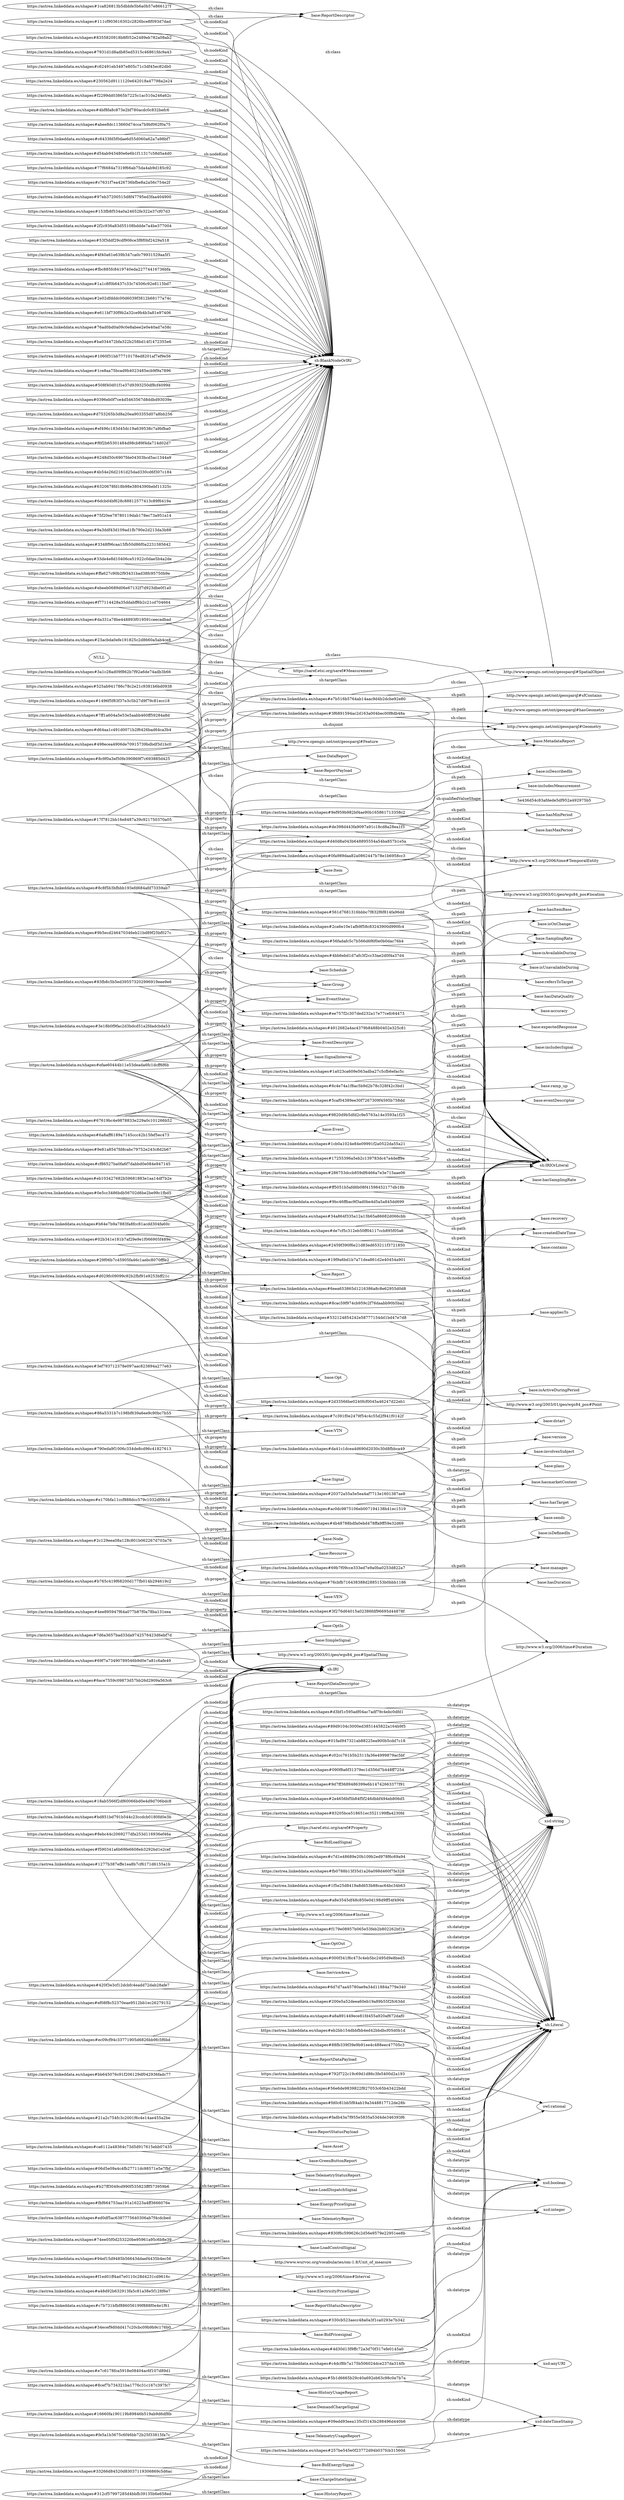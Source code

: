 digraph ar2dtool_diagram { 
rankdir=LR;
size="1501"
	"https://astrea.linkeddata.es/shapes#eb103427682b59681883e1aa14df7b2e" -> "base:Item" [ label = "sh:targetClass" ];
	"https://astrea.linkeddata.es/shapes#eb103427682b59681883e1aa14df7b2e" -> "sh:IRI" [ label = "sh:nodeKind" ];
	"https://astrea.linkeddata.es/shapes#76ad0bd0a09c0e8abee2e0e40ad7e58c" -> "sh:BlankNodeOrIRI" [ label = "sh:nodeKind" ];
	"https://astrea.linkeddata.es/shapes#ba034472bfa322b258bd14f1472355e6" -> "sh:BlankNodeOrIRI" [ label = "sh:nodeKind" ];
	"https://astrea.linkeddata.es/shapes#1060f31bb77710178ed8201af7ef9e56" -> "sh:BlankNodeOrIRI" [ label = "sh:nodeKind" ];
	"https://astrea.linkeddata.es/shapes#6a8aff6189a7145ccc42b15fef5ec473" -> "https://saref.etsi.org/saref#Measurement" [ label = "sh:targetClass" ];
	"https://astrea.linkeddata.es/shapes#6a8aff6189a7145ccc42b15fef5ec473" -> "sh:IRI" [ label = "sh:nodeKind" ];
	"https://astrea.linkeddata.es/shapes#83fb8c5b5ed395573202996919eee9e6" -> "base:ReportPayload" [ label = "sh:targetClass" ];
	"https://astrea.linkeddata.es/shapes#83fb8c5b5ed395573202996919eee9e6" -> "https://astrea.linkeddata.es/shapes#1a023ca609e563adba27c5cfb6efac5c" [ label = "sh:property" ];
	"https://astrea.linkeddata.es/shapes#83fb8c5b5ed395573202996919eee9e6" -> "https://astrea.linkeddata.es/shapes#6c4e74a1f8ac5b9d2b78c328f42c3bd1" [ label = "sh:property" ];
	"https://astrea.linkeddata.es/shapes#83fb8c5b5ed395573202996919eee9e6" -> "sh:IRI" [ label = "sh:nodeKind" ];
	"https://astrea.linkeddata.es/shapes#200e5a52deea60eb19a89b55f2fc63dd" -> "sh:Literal" [ label = "sh:nodeKind" ];
	"https://astrea.linkeddata.es/shapes#200e5a52deea60eb19a89b55f2fc63dd" -> "xsd:string" [ label = "sh:datatype" ];
	"https://astrea.linkeddata.es/shapes#1ce8aa75bcad9b4023485ecb9f9a7896" -> "sh:BlankNodeOrIRI" [ label = "sh:nodeKind" ];
	"https://astrea.linkeddata.es/shapes#bd851bd791b544c23ccdcb0180fd0e3b" -> "http://www.w3.org/2006/time#Duration" [ label = "sh:targetClass" ];
	"https://astrea.linkeddata.es/shapes#bd851bd791b544c23ccdcb0180fd0e3b" -> "sh:IRI" [ label = "sh:nodeKind" ];
	"https://astrea.linkeddata.es/shapes#000f341f6c473c4eb5bc2495d9e8bed5" -> "sh:Literal" [ label = "sh:nodeKind" ];
	"https://astrea.linkeddata.es/shapes#000f341f6c473c4eb5bc2495d9e8bed5" -> "xsd:string" [ label = "sh:datatype" ];
	"https://astrea.linkeddata.es/shapes#da41c1dcea4d690d2030c30d8fbbca49" -> "base:sends" [ label = "sh:path" ];
	"https://astrea.linkeddata.es/shapes#da41c1dcea4d690d2030c30d8fbbca49" -> "sh:IRIOrLiteral" [ label = "sh:nodeKind" ];
	"https://astrea.linkeddata.es/shapes#7d6a3657bad33da9742576423d6ebf7d" -> "base:OptIn" [ label = "sh:targetClass" ];
	"https://astrea.linkeddata.es/shapes#7d6a3657bad33da9742576423d6ebf7d" -> "sh:IRI" [ label = "sh:nodeKind" ];
	"https://astrea.linkeddata.es/shapes#498ecea4906de70915739bdbdf3d1bc0" -> "http://www.opengis.net/ont/geosparql#SpatialObject" [ label = "sh:targetClass" ];
	"https://astrea.linkeddata.es/shapes#498ecea4906de70915739bdbdf3d1bc0" -> "https://astrea.linkeddata.es/shapes#561d7681316bbbc7f832f6f814fa96dd" [ label = "sh:property" ];
	"https://astrea.linkeddata.es/shapes#498ecea4906de70915739bdbdf3d1bc0" -> "https://astrea.linkeddata.es/shapes#e7b516b5764ab14aac9d4b2dcbe92e80" [ label = "sh:property" ];
	"https://astrea.linkeddata.es/shapes#498ecea4906de70915739bdbdf3d1bc0" -> "sh:IRI" [ label = "sh:nodeKind" ];
	"https://astrea.linkeddata.es/shapes#fb0788b13f35d1a26a098d460f7fe328" -> "sh:Literal" [ label = "sh:nodeKind" ];
	"https://astrea.linkeddata.es/shapes#fb0788b13f35d1a26a098d460f7fe328" -> "xsd:string" [ label = "sh:datatype" ];
	"https://astrea.linkeddata.es/shapes#830f6c599626c2d56e9579e22951ee8b" -> "sh:Literal" [ label = "sh:nodeKind" ];
	"https://astrea.linkeddata.es/shapes#830f6c599626c2d56e9579e22951ee8b" -> "xsd:integer" [ label = "sh:datatype" ];
	"https://astrea.linkeddata.es/shapes#9bc46ffbac9f3ad0be4d5a5a845dd699" -> "base:createdDateTime" [ label = "sh:path" ];
	"https://astrea.linkeddata.es/shapes#9bc46ffbac9f3ad0be4d5a5a845dd699" -> "sh:IRIOrLiteral" [ label = "sh:nodeKind" ];
	"https://astrea.linkeddata.es/shapes#4d30d13f9ffc72a3d70f317efe0145a0" -> "sh:Literal" [ label = "sh:nodeKind" ];
	"https://astrea.linkeddata.es/shapes#4d30d13f9ffc72a3d70f317efe0145a0" -> "xsd:boolean" [ label = "sh:datatype" ];
	"https://astrea.linkeddata.es/shapes#de398d443fa9097a91c18cd8a28ea1f3" -> "5e436d54c83afdede5df952a492975b5" [ label = "sh:qualifiedValueShape" ];
	"https://astrea.linkeddata.es/shapes#de398d443fa9097a91c18cd8a28ea1f3" -> "base:includesMeasurement" [ label = "sh:path" ];
	"https://astrea.linkeddata.es/shapes#de398d443fa9097a91c18cd8a28ea1f3" -> "sh:IRIOrLiteral" [ label = "sh:nodeKind" ];
	"https://astrea.linkeddata.es/shapes#8c9f0a3ef50fe390869f7c693885d425" -> "http://www.opengis.net/ont/geosparql#Feature" [ label = "sh:targetClass" ];
	"https://astrea.linkeddata.es/shapes#8c9f0a3ef50fe390869f7c693885d425" -> "https://astrea.linkeddata.es/shapes#3f6891594ac2d163a004bec00f8db48a" [ label = "sh:property" ];
	"https://astrea.linkeddata.es/shapes#8c9f0a3ef50fe390869f7c693885d425" -> "sh:IRI" [ label = "sh:nodeKind" ];
	"https://astrea.linkeddata.es/shapes#8c9f0a3ef50fe390869f7c693885d425" -> "http://www.opengis.net/ont/geosparql#Geometry" [ label = "sh:disjoint" ];
	"https://astrea.linkeddata.es/shapes#8cac59f974cb959c2f76daabb90b5ba2" -> "base:version" [ label = "sh:path" ];
	"https://astrea.linkeddata.es/shapes#8cac59f974cb959c2f76daabb90b5ba2" -> "sh:IRIOrLiteral" [ label = "sh:nodeKind" ];
	"https://astrea.linkeddata.es/shapes#8cac59f974cb959c2f76daabb90b5ba2" -> "xsd:string" [ label = "sh:datatype" ];
	"https://astrea.linkeddata.es/shapes#c02cc761b5b2311fa36e4999879ac5bf" -> "sh:Literal" [ label = "sh:nodeKind" ];
	"https://astrea.linkeddata.es/shapes#c02cc761b5b2311fa36e4999879ac5bf" -> "xsd:string" [ label = "sh:datatype" ];
	"https://astrea.linkeddata.es/shapes#508f40d01f1e37d9393250df8cf4099d" -> "sh:BlankNodeOrIRI" [ label = "sh:nodeKind" ];
	"https://astrea.linkeddata.es/shapes#9b5ecd246470346eb21bd89f25bf027c" -> "base:Schedule" [ label = "sh:targetClass" ];
	"https://astrea.linkeddata.es/shapes#9b5ecd246470346eb21bd89f25bf027c" -> "https://astrea.linkeddata.es/shapes#4912682a4ac4379b8488b0402e325c81" [ label = "sh:property" ];
	"https://astrea.linkeddata.es/shapes#9b5ecd246470346eb21bd89f25bf027c" -> "https://astrea.linkeddata.es/shapes#ee757f2c307ded232a17e77cefc64473" [ label = "sh:property" ];
	"https://astrea.linkeddata.es/shapes#9b5ecd246470346eb21bd89f25bf027c" -> "https://astrea.linkeddata.es/shapes#4bb6ebd1d7afc3f2cc33ae2d0f4a37d4" [ label = "sh:property" ];
	"https://astrea.linkeddata.es/shapes#9b5ecd246470346eb21bd89f25bf027c" -> "sh:IRI" [ label = "sh:nodeKind" ];
	"https://astrea.linkeddata.es/shapes#792f722c19c69d1d86c3fe5400d2a193" -> "sh:Literal" [ label = "sh:nodeKind" ];
	"https://astrea.linkeddata.es/shapes#792f722c19c69d1d86c3fe5400d2a193" -> "owl:rational" [ label = "sh:datatype" ];
	"https://astrea.linkeddata.es/shapes#0396eb0f7ce4d5463567d8ddbd93039e" -> "sh:BlankNodeOrIRI" [ label = "sh:nodeKind" ];
	"https://astrea.linkeddata.es/shapes#8c8f5b3bfbbb193efd684afd73359ab7" -> "https://astrea.linkeddata.es/shapes#2ca6e10e1afb9f58c83243900d990fc4" [ label = "sh:property" ];
	"https://astrea.linkeddata.es/shapes#8c8f5b3bfbbb193efd684afd73359ab7" -> "https://astrea.linkeddata.es/shapes#d40d8a043b648895554a54ba857b1e5a" [ label = "sh:property" ];
	"https://astrea.linkeddata.es/shapes#8c8f5b3bfbbb193efd684afd73359ab7" -> "sh:IRI" [ label = "sh:nodeKind" ];
	"https://astrea.linkeddata.es/shapes#8c8f5b3bfbbb193efd684afd73359ab7" -> "base:SamplingRate" [ label = "sh:targetClass" ];
	"https://astrea.linkeddata.es/shapes#8c8f5b3bfbbb193efd684afd73359ab7" -> "https://astrea.linkeddata.es/shapes#0fa989daa82a0862447b78e1b6958cc3" [ label = "sh:property" ];
	"https://astrea.linkeddata.es/shapes#8c8f5b3bfbbb193efd684afd73359ab7" -> "https://astrea.linkeddata.es/shapes#56fadafc5c7b566d6f6f0e0b0dac76b4" [ label = "sh:property" ];
	"https://astrea.linkeddata.es/shapes#da331a78be448893f019591ceecadbad" -> "sh:BlankNodeOrIRI" [ label = "sh:nodeKind" ];
	"https://astrea.linkeddata.es/shapes#da331a78be448893f019591ceecadbad" -> "https://saref.etsi.org/saref#Measurement" [ label = "sh:class" ];
	"https://astrea.linkeddata.es/shapes#6ace7559c09873d57bb26d2909a563c6" -> "http://www.w3.org/2003/01/geo/wgs84_pos#SpatialThing" [ label = "sh:targetClass" ];
	"https://astrea.linkeddata.es/shapes#6ace7559c09873d57bb26d2909a563c6" -> "sh:IRI" [ label = "sh:nodeKind" ];
	"https://astrea.linkeddata.es/shapes#69b7f09cce333ed7e9a0ba0253d822a7" -> "base:manages" [ label = "sh:path" ];
	"https://astrea.linkeddata.es/shapes#69b7f09cce333ed7e9a0ba0253d822a7" -> "sh:IRIOrLiteral" [ label = "sh:nodeKind" ];
	"https://astrea.linkeddata.es/shapes#3e18b0f9fac2d3bdcd51a2fdadcbda53" -> "http://www.w3.org/2006/time#TemporalEntity" [ label = "sh:targetClass" ];
	"https://astrea.linkeddata.es/shapes#3e18b0f9fac2d3bdcd51a2fdadcbda53" -> "sh:IRI" [ label = "sh:nodeKind" ];
	"https://astrea.linkeddata.es/shapes#88fb339f39e9b91ee4c488eec47705c3" -> "sh:Literal" [ label = "sh:nodeKind" ];
	"https://astrea.linkeddata.es/shapes#88fb339f39e9b91ee4c488eec47705c3" -> "xsd:boolean" [ label = "sh:datatype" ];
	"https://astrea.linkeddata.es/shapes#9ef959b982bf4ae90b165861713358c2" -> "base:isDescribedIn" [ label = "sh:path" ];
	"https://astrea.linkeddata.es/shapes#9ef959b982bf4ae90b165861713358c2" -> "sh:IRIOrLiteral" [ label = "sh:nodeKind" ];
	"https://astrea.linkeddata.es/shapes#9ef959b982bf4ae90b165861713358c2" -> "base:MetadataReport" [ label = "sh:class" ];
	"https://astrea.linkeddata.es/shapes#c4dcf8b7a175b506024dce237da314fb" -> "sh:Literal" [ label = "sh:nodeKind" ];
	"https://astrea.linkeddata.es/shapes#c4dcf8b7a175b506024dce237da314fb" -> "xsd:anyURI" [ label = "sh:datatype" ];
	"https://astrea.linkeddata.es/shapes#20372a55a5e5ea4af7713e1601387ae8" -> "base:hasTarget" [ label = "sh:path" ];
	"https://astrea.linkeddata.es/shapes#20372a55a5e5ea4af7713e1601387ae8" -> "sh:IRIOrLiteral" [ label = "sh:nodeKind" ];
	"https://astrea.linkeddata.es/shapes#d753265b3d8a20ea903355d07a8bb256" -> "sh:BlankNodeOrIRI" [ label = "sh:nodeKind" ];
	"https://astrea.linkeddata.es/shapes#efae60444b11e53deada6fc1dcff6f6b" -> "https://astrea.linkeddata.es/shapes#9bc46ffbac9f3ad0be4d5a5a845dd699" [ label = "sh:property" ];
	"https://astrea.linkeddata.es/shapes#efae60444b11e53deada6fc1dcff6f6b" -> "https://astrea.linkeddata.es/shapes#9820d9b5dfd2c9e5763a14e3593a1f25" [ label = "sh:property" ];
	"https://astrea.linkeddata.es/shapes#efae60444b11e53deada6fc1dcff6f6b" -> "https://astrea.linkeddata.es/shapes#1cb0a1024e84e09991f2a0522da55a21" [ label = "sh:property" ];
	"https://astrea.linkeddata.es/shapes#efae60444b11e53deada6fc1dcff6f6b" -> "https://astrea.linkeddata.es/shapes#17255396a5eb2c139783dc47a4deff9e" [ label = "sh:property" ];
	"https://astrea.linkeddata.es/shapes#efae60444b11e53deada6fc1dcff6f6b" -> "base:Event" [ label = "sh:targetClass" ];
	"https://astrea.linkeddata.es/shapes#efae60444b11e53deada6fc1dcff6f6b" -> "sh:IRI" [ label = "sh:nodeKind" ];
	"https://astrea.linkeddata.es/shapes#efae60444b11e53deada6fc1dcff6f6b" -> "https://astrea.linkeddata.es/shapes#ff5051b5afd6b08f41598452177db18b" [ label = "sh:property" ];
	"https://astrea.linkeddata.es/shapes#efae60444b11e53deada6fc1dcff6f6b" -> "https://astrea.linkeddata.es/shapes#5caf04389ee30f7267309f4595b758dd" [ label = "sh:property" ];
	"https://astrea.linkeddata.es/shapes#efae60444b11e53deada6fc1dcff6f6b" -> "https://astrea.linkeddata.es/shapes#8cac59f974cb959c2f76daabb90b5ba2" [ label = "sh:property" ];
	"https://astrea.linkeddata.es/shapes#01fad947321ab88225ea900b5cdd7c18" -> "sh:Literal" [ label = "sh:nodeKind" ];
	"https://astrea.linkeddata.es/shapes#01fad947321ab88225ea900b5cdd7c18" -> "xsd:string" [ label = "sh:datatype" ];
	"https://astrea.linkeddata.es/shapes#ef496c183d45dc19a639538c7a9bfba0" -> "sh:BlankNodeOrIRI" [ label = "sh:nodeKind" ];
	"https://astrea.linkeddata.es/shapes#f6f2b65301484d98cb89f4da714d02d7" -> "sh:BlankNodeOrIRI" [ label = "sh:nodeKind" ];
	"https://astrea.linkeddata.es/shapes#17f7812bb16e8487a39c921750370a05" -> "base:DataReport" [ label = "sh:targetClass" ];
	"https://astrea.linkeddata.es/shapes#17f7812bb16e8487a39c921750370a05" -> "https://astrea.linkeddata.es/shapes#9ef959b982bf4ae90b165861713358c2" [ label = "sh:property" ];
	"https://astrea.linkeddata.es/shapes#17f7812bb16e8487a39c921750370a05" -> "https://astrea.linkeddata.es/shapes#de398d443fa9097a91c18cd8a28ea1f3" [ label = "sh:property" ];
	"https://astrea.linkeddata.es/shapes#17f7812bb16e8487a39c921750370a05" -> "sh:IRI" [ label = "sh:nodeKind" ];
	"https://astrea.linkeddata.es/shapes#6248d50c6907fde04303bcd5ac1344a9" -> "sh:BlankNodeOrIRI" [ label = "sh:nodeKind" ];
	"https://astrea.linkeddata.es/shapes#4b54e26d2161d25dad330cd6f307c184" -> "sh:BlankNodeOrIRI" [ label = "sh:nodeKind" ];
	"https://astrea.linkeddata.es/shapes#69f7a73490789546b9d0e7a81c6afe49" -> "base:SimpleSignal" [ label = "sh:targetClass" ];
	"https://astrea.linkeddata.es/shapes#69f7a73490789546b9d0e7a81c6afe49" -> "sh:IRI" [ label = "sh:nodeKind" ];
	"https://astrea.linkeddata.es/shapes#34a864f335a12a13b65a86682d066cbb" -> "base:contains" [ label = "sh:path" ];
	"https://astrea.linkeddata.es/shapes#34a864f335a12a13b65a86682d066cbb" -> "sh:IRIOrLiteral" [ label = "sh:nodeKind" ];
	"https://astrea.linkeddata.es/shapes#ee757f2c307ded232a17e77cefc64473" -> "base:isUnavailableDuring" [ label = "sh:path" ];
	"https://astrea.linkeddata.es/shapes#ee757f2c307ded232a17e77cefc64473" -> "sh:IRIOrLiteral" [ label = "sh:nodeKind" ];
	"https://astrea.linkeddata.es/shapes#6320678fd18b98e3804390bebf11325c" -> "sh:BlankNodeOrIRI" [ label = "sh:nodeKind" ];
	"https://astrea.linkeddata.es/shapes#420f3e3cf12dcbfc4eadd72dab28afe7" -> "base:OptOut" [ label = "sh:targetClass" ];
	"https://astrea.linkeddata.es/shapes#420f3e3cf12dcbfc4eadd72dab28afe7" -> "sh:IRI" [ label = "sh:nodeKind" ];
	"https://astrea.linkeddata.es/shapes#6dcbd4bf628c88812577413c89f6419a" -> "sh:BlankNodeOrIRI" [ label = "sh:nodeKind" ];
	"https://astrea.linkeddata.es/shapes#8cef7b734321ba1776c31c167c397fc7" -> "base:DemandChargeSignal" [ label = "sh:targetClass" ];
	"https://astrea.linkeddata.es/shapes#8cef7b734321ba1776c31c167c397fc7" -> "sh:IRI" [ label = "sh:nodeKind" ];
	"https://astrea.linkeddata.es/shapes#56e6de9839822f827053c65b43422bdd" -> "sh:Literal" [ label = "sh:nodeKind" ];
	"https://astrea.linkeddata.es/shapes#56e6de9839822f827053c65b43422bdd" -> "xsd:boolean" [ label = "sh:datatype" ];
	"https://astrea.linkeddata.es/shapes#4bb6ebd1d7afc3f2cc33ae2d0f4a37d4" -> "base:isAvailableDuring" [ label = "sh:path" ];
	"https://astrea.linkeddata.es/shapes#4bb6ebd1d7afc3f2cc33ae2d0f4a37d4" -> "sh:IRIOrLiteral" [ label = "sh:nodeKind" ];
	"https://astrea.linkeddata.es/shapes#9d7ff3689486399e6b14742663377f91" -> "sh:Literal" [ label = "sh:nodeKind" ];
	"https://astrea.linkeddata.es/shapes#9d7ff3689486399e6b14742663377f91" -> "xsd:string" [ label = "sh:datatype" ];
	"https://astrea.linkeddata.es/shapes#790eda9f1006c334de8cd96c41827613" -> "base:VTN" [ label = "sh:targetClass" ];
	"https://astrea.linkeddata.es/shapes#790eda9f1006c334de8cd96c41827613" -> "https://astrea.linkeddata.es/shapes#da41c1dcea4d690d2030c30d8fbbca49" [ label = "sh:property" ];
	"https://astrea.linkeddata.es/shapes#790eda9f1006c334de8cd96c41827613" -> "sh:IRI" [ label = "sh:nodeKind" ];
	"https://astrea.linkeddata.es/shapes#b27ff3049cd990f535823fff573959b6" -> "base:LoadDispatchSignal" [ label = "sh:targetClass" ];
	"https://astrea.linkeddata.es/shapes#b27ff3049cd990f535823fff573959b6" -> "sh:IRI" [ label = "sh:nodeKind" ];
	"https://astrea.linkeddata.es/shapes#2ca6e10e1afb9f58c83243900d990fc4" -> "base:hasItemBase" [ label = "sh:path" ];
	"https://astrea.linkeddata.es/shapes#2ca6e10e1afb9f58c83243900d990fc4" -> "sh:IRIOrLiteral" [ label = "sh:nodeKind" ];
	"https://astrea.linkeddata.es/shapes#9820d9b5dfd2c9e5763a14e3593a1f25" -> "base:includesSignal" [ label = "sh:path" ];
	"https://astrea.linkeddata.es/shapes#9820d9b5dfd2c9e5763a14e3593a1f25" -> "sh:IRIOrLiteral" [ label = "sh:nodeKind" ];
	"https://astrea.linkeddata.es/shapes#5caf04389ee30f7267309f4595b758dd" -> "base:expectedResponse" [ label = "sh:path" ];
	"https://astrea.linkeddata.es/shapes#5caf04389ee30f7267309f4595b758dd" -> "sh:IRIOrLiteral" [ label = "sh:nodeKind" ];
	"https://astrea.linkeddata.es/shapes#561d7681316bbbc7f832f6f814fa96dd" -> "http://www.w3.org/2003/01/geo/wgs84_pos#location" [ label = "sh:path" ];
	"https://astrea.linkeddata.es/shapes#561d7681316bbbc7f832f6f814fa96dd" -> "sh:IRIOrLiteral" [ label = "sh:nodeKind" ];
	"https://astrea.linkeddata.es/shapes#561d7681316bbbc7f832f6f814fa96dd" -> "http://www.w3.org/2003/01/geo/wgs84_pos#Point" [ label = "sh:class" ];
	"https://astrea.linkeddata.es/shapes#7c391f0e2479f54c4c55d2f941f0142f" -> "base:hasmarketContext" [ label = "sh:path" ];
	"https://astrea.linkeddata.es/shapes#7c391f0e2479f54c4c55d2f941f0142f" -> "sh:IRIOrLiteral" [ label = "sh:nodeKind" ];
	"https://astrea.linkeddata.es/shapes#b765c419f68200d177fb014b294619c2" -> "base:Resource" [ label = "sh:targetClass" ];
	"https://astrea.linkeddata.es/shapes#b765c419f68200d177fb014b294619c2" -> "https://astrea.linkeddata.es/shapes#69b7f09cce333ed7e9a0ba0253d822a7" [ label = "sh:property" ];
	"https://astrea.linkeddata.es/shapes#b765c419f68200d177fb014b294619c2" -> "sh:IRI" [ label = "sh:nodeKind" ];
	"https://astrea.linkeddata.es/shapes#5b1d6665b29c40a692eb63c98c0e7b7a" -> "sh:Literal" [ label = "sh:nodeKind" ];
	"https://astrea.linkeddata.es/shapes#5b1d6665b29c40a692eb63c98c0e7b7a" -> "xsd:dateTimeStamp" [ label = "sh:datatype" ];
	"https://astrea.linkeddata.es/shapes#f1ed01ff4ad7e0110c28d4231cd9616c" -> "http://www.w3.org/2006/time#Interval" [ label = "sh:targetClass" ];
	"https://astrea.linkeddata.es/shapes#f1ed01ff4ad7e0110c28d4231cd9616c" -> "sh:IRI" [ label = "sh:nodeKind" ];
	"https://astrea.linkeddata.es/shapes#1f5e25d8419a8d653b88cac64bc34b63" -> "sh:Literal" [ label = "sh:nodeKind" ];
	"https://astrea.linkeddata.es/shapes#1f5e25d8419a8d653b88cac64bc34b63" -> "xsd:string" [ label = "sh:datatype" ];
	"https://astrea.linkeddata.es/shapes#1cb0a1024e84e09991f2a0522da55a21" -> "base:ramp_up" [ label = "sh:path" ];
	"https://astrea.linkeddata.es/shapes#1cb0a1024e84e09991f2a0522da55a21" -> "sh:IRIOrLiteral" [ label = "sh:nodeKind" ];
	"https://astrea.linkeddata.es/shapes#02b341e181b7af29e9e1f066905f489e" -> "base:EventDescriptor" [ label = "sh:targetClass" ];
	"https://astrea.linkeddata.es/shapes#02b341e181b7af29e9e1f066905f489e" -> "sh:IRI" [ label = "sh:nodeKind" ];
	"https://astrea.linkeddata.es/shapes#75f20ee78780119dab178ec73a951a14" -> "sh:BlankNodeOrIRI" [ label = "sh:nodeKind" ];
	"https://astrea.linkeddata.es/shapes#9a3ddf43d109ad1fb790e2d213da3b88" -> "sh:BlankNodeOrIRI" [ label = "sh:nodeKind" ];
	"https://astrea.linkeddata.es/shapes#09edd93eea135cf3143b288496d440b6" -> "sh:Literal" [ label = "sh:nodeKind" ];
	"https://astrea.linkeddata.es/shapes#09edd93eea135cf3143b288496d440b6" -> "xsd:dateTimeStamp" [ label = "sh:datatype" ];
	"https://astrea.linkeddata.es/shapes#3348f96caa15fb50d86f0a2231585642" -> "sh:BlankNodeOrIRI" [ label = "sh:nodeKind" ];
	"https://astrea.linkeddata.es/shapes#0e5cc3486bdb56702d6be2be99c1fbd5" -> "base:Group" [ label = "sh:targetClass" ];
	"https://astrea.linkeddata.es/shapes#0e5cc3486bdb56702d6be2be99c1fbd5" -> "https://astrea.linkeddata.es/shapes#34a864f335a12a13b65a86682d066cbb" [ label = "sh:property" ];
	"https://astrea.linkeddata.es/shapes#0e5cc3486bdb56702d6be2be99c1fbd5" -> "https://astrea.linkeddata.es/shapes#de7cf5c312eb50ff04117ccb895f05a6" [ label = "sh:property" ];
	"https://astrea.linkeddata.es/shapes#0e5cc3486bdb56702d6be2be99c1fbd5" -> "sh:IRI" [ label = "sh:nodeKind" ];
	"https://astrea.linkeddata.es/shapes#eb2bb154dbbfbb4ed42bbdbcf05d0b1d" -> "sh:Literal" [ label = "sh:nodeKind" ];
	"https://astrea.linkeddata.es/shapes#eb2bb154dbbfbb4ed42bbdbcf05d0b1d" -> "owl:rational" [ label = "sh:datatype" ];
	"https://astrea.linkeddata.es/shapes#33de4e8d10406ce51922c0dae5b4a2de" -> "sh:BlankNodeOrIRI" [ label = "sh:nodeKind" ];
	"https://astrea.linkeddata.es/shapes#f179e08957b065e53feb2b802262bf1b" -> "sh:Literal" [ label = "sh:nodeKind" ];
	"https://astrea.linkeddata.es/shapes#f179e08957b065e53feb2b802262bf1b" -> "xsd:string" [ label = "sh:datatype" ];
	"https://astrea.linkeddata.es/shapes#ffa627c90b2f93431bad38fc95750b9e" -> "sh:BlankNodeOrIRI" [ label = "sh:nodeKind" ];
	"https://astrea.linkeddata.es/shapes#fe5a1b3675c6f46bb72b25f33815fa7c" -> "base:BidEnergySignal" [ label = "sh:targetClass" ];
	"https://astrea.linkeddata.es/shapes#fe5a1b3675c6f46bb72b25f33815fa7c" -> "sh:IRI" [ label = "sh:nodeKind" ];
	"https://astrea.linkeddata.es/shapes#532124854242e58777154dd1bd47e7d8" -> "base:involvesSubject" [ label = "sh:path" ];
	"https://astrea.linkeddata.es/shapes#532124854242e58777154dd1bd47e7d8" -> "sh:IRIOrLiteral" [ label = "sh:nodeKind" ];
	"https://astrea.linkeddata.es/shapes#ebeeb0689d06e67132f7d923dbe0f1a0" -> "sh:BlankNodeOrIRI" [ label = "sh:nodeKind" ];
	"https://astrea.linkeddata.es/shapes#d64aa1c491d0071b2f6426bad64ca3b4" -> "sh:BlankNodeOrIRI" [ label = "sh:nodeKind" ];
	"https://astrea.linkeddata.es/shapes#d64aa1c491d0071b2f6426bad64ca3b4" -> "base:SignalInterval" [ label = "sh:class" ];
	"https://astrea.linkeddata.es/shapes#525ab941786c78c2e21c9381b6bd0938" -> "sh:BlankNodeOrIRI" [ label = "sh:nodeKind" ];
	"https://astrea.linkeddata.es/shapes#525ab941786c78c2e21c9381b6bd0938" -> "base:Group" [ label = "sh:class" ];
	"https://astrea.linkeddata.es/shapes#7931d1d8adb85ed5315c46861fdc9a43" -> "sh:BlankNodeOrIRI" [ label = "sh:nodeKind" ];
	"https://astrea.linkeddata.es/shapes#c62491eb3497e805c71c3df45ec82db0" -> "sh:BlankNodeOrIRI" [ label = "sh:nodeKind" ];
	"https://astrea.linkeddata.es/shapes#1277b387effe1ea8b7cf6171d6155a1b" -> "http://www.w3.org/2006/time#Instant" [ label = "sh:targetClass" ];
	"https://astrea.linkeddata.es/shapes#1277b387effe1ea8b7cf6171d6155a1b" -> "sh:IRI" [ label = "sh:nodeKind" ];
	"https://astrea.linkeddata.es/shapes#34ecef9d0dd417c20cbc09b9b9c176b0" -> "base:BidPricesignal" [ label = "sh:targetClass" ];
	"https://astrea.linkeddata.es/shapes#34ecef9d0dd417c20cbc09b9b9c176b0" -> "sh:IRI" [ label = "sh:nodeKind" ];
	"https://astrea.linkeddata.es/shapes#56fadafc5c7b566d6f6f0e0b0dac76b4" -> "base:isOnChange" [ label = "sh:path" ];
	"https://astrea.linkeddata.es/shapes#56fadafc5c7b566d6f6f0e0b0dac76b4" -> "sh:IRIOrLiteral" [ label = "sh:nodeKind" ];
	"https://astrea.linkeddata.es/shapes#86a5331b7c198bf639a6ee9c90bc7b55" -> "base:Opt" [ label = "sh:targetClass" ];
	"https://astrea.linkeddata.es/shapes#86a5331b7c198bf639a6ee9c90bc7b55" -> "https://astrea.linkeddata.es/shapes#7c391f0e2479f54c4c55d2f941f0142f" [ label = "sh:property" ];
	"https://astrea.linkeddata.es/shapes#86a5331b7c198bf639a6ee9c90bc7b55" -> "https://astrea.linkeddata.es/shapes#2d33566be0240fcf0045a46247d22eb1" [ label = "sh:property" ];
	"https://astrea.linkeddata.es/shapes#86a5331b7c198bf639a6ee9c90bc7b55" -> "sh:IRI" [ label = "sh:nodeKind" ];
	"https://astrea.linkeddata.es/shapes#3a1c28ad09f862b7f92a6de74adb3b66" -> "sh:BlankNodeOrIRI" [ label = "sh:nodeKind" ];
	"https://astrea.linkeddata.es/shapes#3a1c28ad09f862b7f92a6de74adb3b66" -> "base:ReportPayload" [ label = "sh:class" ];
	"https://astrea.linkeddata.es/shapes#230562d9111120e642018a47798a2e24" -> "sh:BlankNodeOrIRI" [ label = "sh:nodeKind" ];
	"https://astrea.linkeddata.es/shapes#74ee05f0d253220be95961a95c6b8e39" -> "base:LoadControlSignal" [ label = "sh:targetClass" ];
	"https://astrea.linkeddata.es/shapes#74ee05f0d253220be95961a95c6b8e39" -> "sh:IRI" [ label = "sh:nodeKind" ];
	"https://astrea.linkeddata.es/shapes#f2299dd03865b7225c1ac510a246a62c" -> "sh:BlankNodeOrIRI" [ label = "sh:nodeKind" ];
	"https://astrea.linkeddata.es/shapes#9e81a8547fd8cabc79752e243c8d2b67" -> "http://www.opengis.net/ont/geosparql#Geometry" [ label = "sh:targetClass" ];
	"https://astrea.linkeddata.es/shapes#9e81a8547fd8cabc79752e243c8d2b67" -> "sh:IRI" [ label = "sh:nodeKind" ];
	"https://astrea.linkeddata.es/shapes#8355820918b8f052e2489eb782a08ab2" -> "sh:BlankNodeOrIRI" [ label = "sh:nodeKind" ];
	"https://astrea.linkeddata.es/shapes#8355820918b8f052e2489eb782a08ab2" -> "http://www.opengis.net/ont/geosparql#SpatialObject" [ label = "sh:class" ];
	"https://astrea.linkeddata.es/shapes#e170bfa11ccf888dcc579c1032df0b1d" -> "base:Signal" [ label = "sh:targetClass" ];
	"https://astrea.linkeddata.es/shapes#e170bfa11ccf888dcc579c1032df0b1d" -> "https://astrea.linkeddata.es/shapes#ac0dc9875106eb007194138b41ec1519" [ label = "sh:property" ];
	"https://astrea.linkeddata.es/shapes#e170bfa11ccf888dcc579c1032df0b1d" -> "https://astrea.linkeddata.es/shapes#20372a55a5e5ea4af7713e1601387ae8" [ label = "sh:property" ];
	"https://astrea.linkeddata.es/shapes#e170bfa11ccf888dcc579c1032df0b1d" -> "sh:IRI" [ label = "sh:nodeKind" ];
	"https://astrea.linkeddata.es/shapes#89d9104c3000ed3851445822a164b9f5" -> "sh:Literal" [ label = "sh:nodeKind" ];
	"https://astrea.linkeddata.es/shapes#89d9104c3000ed3851445822a164b9f5" -> "xsd:string" [ label = "sh:datatype" ];
	"https://astrea.linkeddata.es/shapes#4bf8fa8c873e2bf780acdc0c832befc6" -> "sh:BlankNodeOrIRI" [ label = "sh:nodeKind" ];
	"https://astrea.linkeddata.es/shapes#257be545e0f23772d94b037fcb31560d" -> "sh:Literal" [ label = "sh:nodeKind" ];
	"https://astrea.linkeddata.es/shapes#257be545e0f23772d94b037fcb31560d" -> "xsd:dateTimeStamp" [ label = "sh:datatype" ];
	"https://astrea.linkeddata.es/shapes#7ff1a604a5e53e5aabb460ff59284a8d" -> "sh:BlankNodeOrIRI" [ label = "sh:nodeKind" ];
	"https://astrea.linkeddata.es/shapes#7ff1a604a5e53e5aabb460ff59284a8d" -> "base:EventDescriptor" [ label = "sh:class" ];
	"https://astrea.linkeddata.es/shapes#3f276d64015a02386fdf96695d44878f" -> "base:manages" [ label = "sh:path" ];
	"https://astrea.linkeddata.es/shapes#3f276d64015a02386fdf96695d44878f" -> "sh:IRIOrLiteral" [ label = "sh:nodeKind" ];
	"https://astrea.linkeddata.es/shapes#f77114428a35ddabff6b2c21cd704664" -> "sh:BlankNodeOrIRI" [ label = "sh:nodeKind" ];
	"https://astrea.linkeddata.es/shapes#f77114428a35ddabff6b2c21cd704664" -> "base:Item" [ label = "sh:class" ];
	"https://astrea.linkeddata.es/shapes#c7d1e48689e20b109b2ed978f6c69a94" -> "sh:Literal" [ label = "sh:nodeKind" ];
	"https://astrea.linkeddata.es/shapes#c7d1e48689e20b109b2ed978f6c69a94" -> "xsd:string" [ label = "sh:datatype" ];
	"https://astrea.linkeddata.es/shapes#6eea653865d1216386a8c8e62955d0d8" -> "base:dstart" [ label = "sh:path" ];
	"https://astrea.linkeddata.es/shapes#6eea653865d1216386a8c8e62955d0d8" -> "sh:IRIOrLiteral" [ label = "sh:nodeKind" ];
	"https://astrea.linkeddata.es/shapes#1ca826813b5dbbfe5b6a0b57e866127f" -> "sh:BlankNodeOrIRI" [ label = "sh:nodeKind" ];
	"https://astrea.linkeddata.es/shapes#1ca826813b5dbbfe5b6a0b57e866127f" -> "base:ReportDescriptor" [ label = "sh:class" ];
	"https://astrea.linkeddata.es/shapes#2c129eea08a128c801b062267d703a76" -> "base:Node" [ label = "sh:targetClass" ];
	"https://astrea.linkeddata.es/shapes#2c129eea08a128c801b062267d703a76" -> "https://astrea.linkeddata.es/shapes#4b48788bdfa0ebd478ffa9ff59e32d69" [ label = "sh:property" ];
	"https://astrea.linkeddata.es/shapes#2c129eea08a128c801b062267d703a76" -> "sh:IRI" [ label = "sh:nodeKind" ];
	"https://astrea.linkeddata.es/shapes#b64e7b9a7883fa8fcc81acdd304fa60c" -> "base:EventStatus" [ label = "sh:targetClass" ];
	"https://astrea.linkeddata.es/shapes#b64e7b9a7883fa8fcc81acdd304fa60c" -> "sh:IRI" [ label = "sh:nodeKind" ];
	"https://astrea.linkeddata.es/shapes#090f8a6f31379ec1d356d7b448ff7254" -> "sh:Literal" [ label = "sh:nodeKind" ];
	"https://astrea.linkeddata.es/shapes#090f8a6f31379ec1d356d7b448ff7254" -> "xsd:string" [ label = "sh:datatype" ];
	"https://astrea.linkeddata.es/shapes#67619bc4e9878833e229a0c101266b52" -> "base:ReportDescriptor" [ label = "sh:targetClass" ];
	"https://astrea.linkeddata.es/shapes#67619bc4e9878833e229a0c101266b52" -> "https://astrea.linkeddata.es/shapes#286753dccb859df6466a7e3e715aae06" [ label = "sh:property" ];
	"https://astrea.linkeddata.es/shapes#67619bc4e9878833e229a0c101266b52" -> "https://astrea.linkeddata.es/shapes#532124854242e58777154dd1bd47e7d8" [ label = "sh:property" ];
	"https://astrea.linkeddata.es/shapes#67619bc4e9878833e229a0c101266b52" -> "sh:IRI" [ label = "sh:nodeKind" ];
	"https://astrea.linkeddata.es/shapes#abee8dc113660d74cca7b9bf062f0a75" -> "sh:BlankNodeOrIRI" [ label = "sh:nodeKind" ];
	"https://astrea.linkeddata.es/shapes#e7b516b5764ab14aac9d4b2dcbe92e80" -> "http://www.opengis.net/ont/geosparql#sfContains" [ label = "sh:path" ];
	"https://astrea.linkeddata.es/shapes#e7b516b5764ab14aac9d4b2dcbe92e80" -> "sh:IRIOrLiteral" [ label = "sh:nodeKind" ];
	"https://astrea.linkeddata.es/shapes#e7b516b5764ab14aac9d4b2dcbe92e80" -> "http://www.opengis.net/ont/geosparql#SpatialObject" [ label = "sh:class" ];
	"https://astrea.linkeddata.es/shapes#c6433fd5f0dae6d55d060a62a7a98bf7" -> "sh:BlankNodeOrIRI" [ label = "sh:nodeKind" ];
	"https://astrea.linkeddata.es/shapes#3f6891594ac2d163a004bec00f8db48a" -> "http://www.opengis.net/ont/geosparql#hasGeometry" [ label = "sh:path" ];
	"https://astrea.linkeddata.es/shapes#3f6891594ac2d163a004bec00f8db48a" -> "sh:IRIOrLiteral" [ label = "sh:nodeKind" ];
	"https://astrea.linkeddata.es/shapes#3f6891594ac2d163a004bec00f8db48a" -> "http://www.opengis.net/ont/geosparql#Geometry" [ label = "sh:class" ];
	"https://astrea.linkeddata.es/shapes#29f06b7c45905fa46c1aebc8070fffe2" -> "base:SignalInterval" [ label = "sh:targetClass" ];
	"https://astrea.linkeddata.es/shapes#29f06b7c45905fa46c1aebc8070fffe2" -> "sh:IRI" [ label = "sh:nodeKind" ];
	"https://astrea.linkeddata.es/shapes#8ebc44c2069277dfa253d116936ef46a" -> "https://saref.etsi.org/saref#Property" [ label = "sh:targetClass" ];
	"https://astrea.linkeddata.es/shapes#8ebc44c2069277dfa253d116936ef46a" -> "sh:IRI" [ label = "sh:nodeKind" ];
	"https://astrea.linkeddata.es/shapes#19f9a6bd1b7a71dea861d2e40454a901" -> "base:isActiveDuringPeriod" [ label = "sh:path" ];
	"https://astrea.linkeddata.es/shapes#19f9a6bd1b7a71dea861d2e40454a901" -> "sh:IRIOrLiteral" [ label = "sh:nodeKind" ];
	"https://astrea.linkeddata.es/shapes#ec09cf94c33771905d6826bb9fc5f6bd" -> "base:ReportDataPayload" [ label = "sh:targetClass" ];
	"https://astrea.linkeddata.es/shapes#ec09cf94c33771905d6826bb9fc5f6bd" -> "sh:IRI" [ label = "sh:nodeKind" ];
	"https://astrea.linkeddata.es/shapes#d54ab943480e6e6b1f11317c58d5a4d0" -> "sh:BlankNodeOrIRI" [ label = "sh:nodeKind" ];
	"https://astrea.linkeddata.es/shapes#ed0df5ac6387775640306ab7f4cdcbed" -> "base:TelemetryReport" [ label = "sh:targetClass" ];
	"https://astrea.linkeddata.es/shapes#ed0df5ac6387775640306ab7f4cdcbed" -> "sh:IRI" [ label = "sh:nodeKind" ];
	"https://astrea.linkeddata.es/shapes#77f6684a7319f66ab75da4ab9d185c92" -> "sh:BlankNodeOrIRI" [ label = "sh:nodeKind" ];
	"https://astrea.linkeddata.es/shapes#1496f5f83f37e3c5b27d9f79c81ecc18" -> "sh:BlankNodeOrIRI" [ label = "sh:nodeKind" ];
	"https://astrea.linkeddata.es/shapes#1496f5f83f37e3c5b27d9f79c81ecc18" -> "base:EventStatus" [ label = "sh:class" ];
	"https://astrea.linkeddata.es/shapes#c7631f7ea426736bfbe8a2a56c754e2f" -> "sh:BlankNodeOrIRI" [ label = "sh:nodeKind" ];
	"https://astrea.linkeddata.es/shapes#330cb523aecc48a0a3f1ca0293e7b342" -> "sh:Literal" [ label = "sh:nodeKind" ];
	"https://astrea.linkeddata.es/shapes#330cb523aecc48a0a3f1ca0293e7b342" -> "xsd:boolean" [ label = "sh:datatype" ];
	"https://astrea.linkeddata.es/shapes#2e4656bf5b84f5f246dbbf494eb806d5" -> "sh:Literal" [ label = "sh:nodeKind" ];
	"https://astrea.linkeddata.es/shapes#2e4656bf5b84f5f246dbbf494eb806d5" -> "xsd:string" [ label = "sh:datatype" ];
	"https://astrea.linkeddata.es/shapes#bb645076c91f206129df042936fadc77" -> "base:ReportStatusPayload" [ label = "sh:targetClass" ];
	"https://astrea.linkeddata.es/shapes#bb645076c91f206129df042936fadc77" -> "sh:IRI" [ label = "sh:nodeKind" ];
	"https://astrea.linkeddata.es/shapes#21a2c754fc3c2001f6c4e14ae455a2be" -> "base:Asset" [ label = "sh:targetClass" ];
	"https://astrea.linkeddata.es/shapes#21a2c754fc3c2001f6c4e14ae455a2be" -> "sh:IRI" [ label = "sh:nodeKind" ];
	"https://astrea.linkeddata.es/shapes#2459f390f6e21d83ed653211f3721850" -> "base:createdDateTime" [ label = "sh:path" ];
	"https://astrea.linkeddata.es/shapes#2459f390f6e21d83ed653211f3721850" -> "sh:IRIOrLiteral" [ label = "sh:nodeKind" ];
	"https://astrea.linkeddata.es/shapes#97eb37200515d8f47795ed3faa404900" -> "sh:BlankNodeOrIRI" [ label = "sh:nodeKind" ];
	"https://astrea.linkeddata.es/shapes#fbf664753aa191a16223a4ff3666076e" -> "base:EnergyPriceSignal" [ label = "sh:targetClass" ];
	"https://astrea.linkeddata.es/shapes#fbf664753aa191a16223a4ff3666076e" -> "sh:IRI" [ label = "sh:nodeKind" ];
	"https://astrea.linkeddata.es/shapes#153fb8f534a0a24652fe322e37cf07d3" -> "sh:BlankNodeOrIRI" [ label = "sh:nodeKind" ];
	"https://astrea.linkeddata.es/shapes#fd0c81bb5f84ab19a3448817712de28b" -> "sh:Literal" [ label = "sh:nodeKind" ];
	"https://astrea.linkeddata.es/shapes#fd0c81bb5f84ab19a3448817712de28b" -> "xsd:boolean" [ label = "sh:datatype" ];
	"https://astrea.linkeddata.es/shapes#e7c6178fca5918e08404ac6f107d89d1" -> "base:HistoryUsageReport" [ label = "sh:targetClass" ];
	"https://astrea.linkeddata.es/shapes#e7c6178fca5918e08404ac6f107d89d1" -> "sh:IRI" [ label = "sh:nodeKind" ];
	"https://astrea.linkeddata.es/shapes#2f2c936a83d55108bddde7a4be377004" -> "sh:BlankNodeOrIRI" [ label = "sh:nodeKind" ];
	"https://astrea.linkeddata.es/shapes#76cbfb716438388d2885153b0bbb1186" -> "base:hasDuration" [ label = "sh:path" ];
	"https://astrea.linkeddata.es/shapes#76cbfb716438388d2885153b0bbb1186" -> "sh:IRIOrLiteral" [ label = "sh:nodeKind" ];
	"https://astrea.linkeddata.es/shapes#76cbfb716438388d2885153b0bbb1186" -> "http://www.w3.org/2006/time#Duration" [ label = "sh:class" ];
	"https://astrea.linkeddata.es/shapes#18ab5566f2df60066bd0e4d9d706bdc8" -> "base:ReportDataDescriptor" [ label = "sh:targetClass" ];
	"https://astrea.linkeddata.es/shapes#18ab5566f2df60066bd0e4d9d706bdc8" -> "sh:IRI" [ label = "sh:nodeKind" ];
	"https://astrea.linkeddata.es/shapes#fadb43a7f955e5835a53d4de346393f6" -> "sh:Literal" [ label = "sh:nodeKind" ];
	"https://astrea.linkeddata.es/shapes#fadb43a7f955e5835a53d4de346393f6" -> "xsd:integer" [ label = "sh:datatype" ];
	"https://astrea.linkeddata.es/shapes#83205bce518651ec3521199ffa4230fd" -> "sh:Literal" [ label = "sh:nodeKind" ];
	"https://astrea.linkeddata.es/shapes#83205bce518651ec3521199ffa4230fd" -> "xsd:string" [ label = "sh:datatype" ];
	"https://astrea.linkeddata.es/shapes#0fa989daa82a0862447b78e1b6958cc3" -> "base:hasMaxPeriod" [ label = "sh:path" ];
	"https://astrea.linkeddata.es/shapes#0fa989daa82a0862447b78e1b6958cc3" -> "sh:IRIOrLiteral" [ label = "sh:nodeKind" ];
	"https://astrea.linkeddata.es/shapes#0fa989daa82a0862447b78e1b6958cc3" -> "http://www.w3.org/2006/time#TemporalEntity" [ label = "sh:class" ];
	"https://astrea.linkeddata.es/shapes#3ef793712378e097aac823894a277e63" -> "http://www.w3.org/2003/01/geo/wgs84_pos#Point" [ label = "sh:targetClass" ];
	"https://astrea.linkeddata.es/shapes#3ef793712378e097aac823894a277e63" -> "sh:IRI" [ label = "sh:nodeKind" ];
	"https://astrea.linkeddata.es/shapes#23acbda0efe191825c2d8660a5ab4ce8" -> "sh:BlankNodeOrIRI" [ label = "sh:nodeKind" ];
	"https://astrea.linkeddata.es/shapes#23acbda0efe191825c2d8660a5ab4ce8" -> "base:MetadataReport" [ label = "sh:class" ];
	"https://astrea.linkeddata.es/shapes#33266d84520d83037119306869c5d6ac" -> "base:ChargeStateSignal" [ label = "sh:targetClass" ];
	"https://astrea.linkeddata.es/shapes#33266d84520d83037119306869c5d6ac" -> "sh:IRI" [ label = "sh:nodeKind" ];
	"https://astrea.linkeddata.es/shapes#f590341a6b69fe6608eb3292bd1e2cef" -> "base:BidLoadSignal" [ label = "sh:targetClass" ];
	"https://astrea.linkeddata.es/shapes#f590341a6b69fe6608eb3292bd1e2cef" -> "sh:IRI" [ label = "sh:nodeKind" ];
	"https://astrea.linkeddata.es/shapes#ef08f8c52370eae9512bb1ec26279152" -> "base:ServiceArea" [ label = "sh:targetClass" ];
	"https://astrea.linkeddata.es/shapes#ef08f8c52370eae9512bb1ec26279152" -> "sh:IRI" [ label = "sh:nodeKind" ];
	"https://astrea.linkeddata.es/shapes#17255396a5eb2c139783dc47a4deff9e" -> "base:eventDescriptor" [ label = "sh:path" ];
	"https://astrea.linkeddata.es/shapes#17255396a5eb2c139783dc47a4deff9e" -> "sh:IRIOrLiteral" [ label = "sh:nodeKind" ];
	"NULL" -> "https://saref.etsi.org/saref#Measurement" [ label = "sh:class" ];
	"https://astrea.linkeddata.es/shapes#a8e3545df48c850e0d198d9ff54f4904" -> "sh:Literal" [ label = "sh:nodeKind" ];
	"https://astrea.linkeddata.es/shapes#a8e3545df48c850e0d198d9ff54f4904" -> "xsd:string" [ label = "sh:datatype" ];
	"https://astrea.linkeddata.es/shapes#06d5e09a4c4fb27711dc98571e5e7fbf" -> "base:TelemetryStatusReport" [ label = "sh:targetClass" ];
	"https://astrea.linkeddata.es/shapes#06d5e09a4c4fb27711dc98571e5e7fbf" -> "sh:IRI" [ label = "sh:nodeKind" ];
	"https://astrea.linkeddata.es/shapes#c7b731bfbf886056199f888f0e4e1f61" -> "base:ReportStatusDescriptor" [ label = "sh:targetClass" ];
	"https://astrea.linkeddata.es/shapes#c7b731bfbf886056199f888f0e4e1f61" -> "sh:IRI" [ label = "sh:nodeKind" ];
	"https://astrea.linkeddata.es/shapes#2d33566be0240fcf0045a46247d22eb1" -> "base:plans" [ label = "sh:path" ];
	"https://astrea.linkeddata.es/shapes#2d33566be0240fcf0045a46247d22eb1" -> "sh:IRIOrLiteral" [ label = "sh:nodeKind" ];
	"https://astrea.linkeddata.es/shapes#a8a891449ece81fd455a920af672daf0" -> "sh:Literal" [ label = "sh:nodeKind" ];
	"https://astrea.linkeddata.es/shapes#a8a891449ece81fd455a920af672daf0" -> "xsd:string" [ label = "sh:datatype" ];
	"https://astrea.linkeddata.es/shapes#111cf903616302c2826bce8f093d7dad" -> "sh:BlankNodeOrIRI" [ label = "sh:nodeKind" ];
	"https://astrea.linkeddata.es/shapes#111cf903616302c2826bce8f093d7dad" -> "base:ReportDescriptor" [ label = "sh:class" ];
	"https://astrea.linkeddata.es/shapes#53f3ddf29cdf906ce3f8f0bf2429a518" -> "sh:BlankNodeOrIRI" [ label = "sh:nodeKind" ];
	"https://astrea.linkeddata.es/shapes#d029fc09099c92b2fbf91e9253bff21c" -> "sh:IRI" [ label = "sh:nodeKind" ];
	"https://astrea.linkeddata.es/shapes#d029fc09099c92b2fbf91e9253bff21c" -> "base:Report" [ label = "sh:targetClass" ];
	"https://astrea.linkeddata.es/shapes#d029fc09099c92b2fbf91e9253bff21c" -> "https://astrea.linkeddata.es/shapes#6eea653865d1216386a8c8e62955d0d8" [ label = "sh:property" ];
	"https://astrea.linkeddata.es/shapes#d029fc09099c92b2fbf91e9253bff21c" -> "https://astrea.linkeddata.es/shapes#2459f390f6e21d83ed653211f3721850" [ label = "sh:property" ];
	"https://astrea.linkeddata.es/shapes#d029fc09099c92b2fbf91e9253bff21c" -> "https://astrea.linkeddata.es/shapes#19f9a6bd1b7a71dea861d2e40454a901" [ label = "sh:property" ];
	"https://astrea.linkeddata.es/shapes#d029fc09099c92b2fbf91e9253bff21c" -> "https://astrea.linkeddata.es/shapes#76cbfb716438388d2885153b0bbb1186" [ label = "sh:property" ];
	"https://astrea.linkeddata.es/shapes#ac0dc9875106eb007194138b41ec1519" -> "base:isDefinedIn" [ label = "sh:path" ];
	"https://astrea.linkeddata.es/shapes#ac0dc9875106eb007194138b41ec1519" -> "sh:IRIOrLiteral" [ label = "sh:nodeKind" ];
	"https://astrea.linkeddata.es/shapes#ca6112a48364c73d5d917615ebb07435" -> "base:GreenButtonReport" [ label = "sh:targetClass" ];
	"https://astrea.linkeddata.es/shapes#ca6112a48364c73d5d917615ebb07435" -> "sh:IRI" [ label = "sh:nodeKind" ];
	"https://astrea.linkeddata.es/shapes#1a023ca609e563adba27c5cfb6efac5c" -> "base:hasDataQuality" [ label = "sh:path" ];
	"https://astrea.linkeddata.es/shapes#1a023ca609e563adba27c5cfb6efac5c" -> "sh:IRIOrLiteral" [ label = "sh:nodeKind" ];
	"https://astrea.linkeddata.es/shapes#4f40a61e639b347ca0c79931529aa5f1" -> "sh:BlankNodeOrIRI" [ label = "sh:nodeKind" ];
	"https://astrea.linkeddata.es/shapes#d40d8a043b648895554a54ba857b1e5a" -> "base:hasMinPeriod" [ label = "sh:path" ];
	"https://astrea.linkeddata.es/shapes#d40d8a043b648895554a54ba857b1e5a" -> "sh:IRIOrLiteral" [ label = "sh:nodeKind" ];
	"https://astrea.linkeddata.es/shapes#d40d8a043b648895554a54ba857b1e5a" -> "http://www.w3.org/2006/time#TemporalEntity" [ label = "sh:class" ];
	"https://astrea.linkeddata.es/shapes#a48d92b632913fa5c81a38e5f128f6e7" -> "base:ElectricityPriceSignal" [ label = "sh:targetClass" ];
	"https://astrea.linkeddata.es/shapes#a48d92b632913fa5c81a38e5f128f6e7" -> "sh:IRI" [ label = "sh:nodeKind" ];
	"https://astrea.linkeddata.es/shapes#cf86527ba0fa6f7dabbd0e084e947145" -> "base:MetadataReport" [ label = "sh:targetClass" ];
	"https://astrea.linkeddata.es/shapes#cf86527ba0fa6f7dabbd0e084e947145" -> "sh:IRI" [ label = "sh:nodeKind" ];
	"https://astrea.linkeddata.es/shapes#d3bf1c595adf04ac7adf79c4ebc0dfd1" -> "sh:Literal" [ label = "sh:nodeKind" ];
	"https://astrea.linkeddata.es/shapes#d3bf1c595adf04ac7adf79c4ebc0dfd1" -> "xsd:string" [ label = "sh:datatype" ];
	"https://astrea.linkeddata.es/shapes#fbc885fc8419740eda22774416736bfa" -> "sh:BlankNodeOrIRI" [ label = "sh:nodeKind" ];
	"https://astrea.linkeddata.es/shapes#de7cf5c312eb50ff04117ccb895f05a6" -> "base:appliesTo" [ label = "sh:path" ];
	"https://astrea.linkeddata.es/shapes#de7cf5c312eb50ff04117ccb895f05a6" -> "sh:IRIOrLiteral" [ label = "sh:nodeKind" ];
	"https://astrea.linkeddata.es/shapes#286753dccb859df6466a7e3e715aae06" -> "base:hasSamplingRate" [ label = "sh:path" ];
	"https://astrea.linkeddata.es/shapes#286753dccb859df6466a7e3e715aae06" -> "sh:IRIOrLiteral" [ label = "sh:nodeKind" ];
	"https://astrea.linkeddata.es/shapes#286753dccb859df6466a7e3e715aae06" -> "base:SamplingRate" [ label = "sh:class" ];
	"https://astrea.linkeddata.es/shapes#1a1c8f0b6437c33c74506c92e8115bd7" -> "sh:BlankNodeOrIRI" [ label = "sh:nodeKind" ];
	"https://astrea.linkeddata.es/shapes#16660fa190119b89846b519ab9d6df8b" -> "base:TelemetryUsageReport" [ label = "sh:targetClass" ];
	"https://astrea.linkeddata.es/shapes#16660fa190119b89846b519ab9d6df8b" -> "sh:IRI" [ label = "sh:nodeKind" ];
	"https://astrea.linkeddata.es/shapes#6c4e74a1f8ac5b9d2b78c328f42c3bd1" -> "base:accuracy" [ label = "sh:path" ];
	"https://astrea.linkeddata.es/shapes#6c4e74a1f8ac5b9d2b78c328f42c3bd1" -> "sh:IRIOrLiteral" [ label = "sh:nodeKind" ];
	"https://astrea.linkeddata.es/shapes#ff5051b5afd6b08f41598452177db18b" -> "base:recovery" [ label = "sh:path" ];
	"https://astrea.linkeddata.es/shapes#ff5051b5afd6b08f41598452177db18b" -> "sh:IRIOrLiteral" [ label = "sh:nodeKind" ];
	"https://astrea.linkeddata.es/shapes#2e02dfdddc00d6039f3812b68177a74c" -> "sh:BlankNodeOrIRI" [ label = "sh:nodeKind" ];
	"https://astrea.linkeddata.es/shapes#4b48788bdfa0ebd478ffa9ff59e32d69" -> "base:sends" [ label = "sh:path" ];
	"https://astrea.linkeddata.es/shapes#4b48788bdfa0ebd478ffa9ff59e32d69" -> "sh:IRIOrLiteral" [ label = "sh:nodeKind" ];
	"https://astrea.linkeddata.es/shapes#4ee895947f64a077b87f0a78ba131eea" -> "base:VEN" [ label = "sh:targetClass" ];
	"https://astrea.linkeddata.es/shapes#4ee895947f64a077b87f0a78ba131eea" -> "https://astrea.linkeddata.es/shapes#3f276d64015a02386fdf96695d44878f" [ label = "sh:property" ];
	"https://astrea.linkeddata.es/shapes#4ee895947f64a077b87f0a78ba131eea" -> "sh:IRI" [ label = "sh:nodeKind" ];
	"https://astrea.linkeddata.es/shapes#4912682a4ac4379b8488b0402e325c81" -> "base:refersToTarget" [ label = "sh:path" ];
	"https://astrea.linkeddata.es/shapes#4912682a4ac4379b8488b0402e325c81" -> "sh:IRIOrLiteral" [ label = "sh:nodeKind" ];
	"https://astrea.linkeddata.es/shapes#6d7d7aa45780ae9a34d11884a779e340" -> "sh:Literal" [ label = "sh:nodeKind" ];
	"https://astrea.linkeddata.es/shapes#6d7d7aa45780ae9a34d11884a779e340" -> "xsd:string" [ label = "sh:datatype" ];
	"https://astrea.linkeddata.es/shapes#312cf57997285d4bbfb39135b6e658ed" -> "base:HistoryReport" [ label = "sh:targetClass" ];
	"https://astrea.linkeddata.es/shapes#312cf57997285d4bbfb39135b6e658ed" -> "sh:IRI" [ label = "sh:nodeKind" ];
	"https://astrea.linkeddata.es/shapes#94ef15d9485b56643ddaef4435b4ec56" -> "http://www.wurvoc.org/vocabularies/om-1.8/Unit_of_measure" [ label = "sh:targetClass" ];
	"https://astrea.linkeddata.es/shapes#94ef15d9485b56643ddaef4435b4ec56" -> "sh:IRI" [ label = "sh:nodeKind" ];
	"https://astrea.linkeddata.es/shapes#e611bf730f9b2a32ce9b4b3a81e97406" -> "sh:BlankNodeOrIRI" [ label = "sh:nodeKind" ];

}
